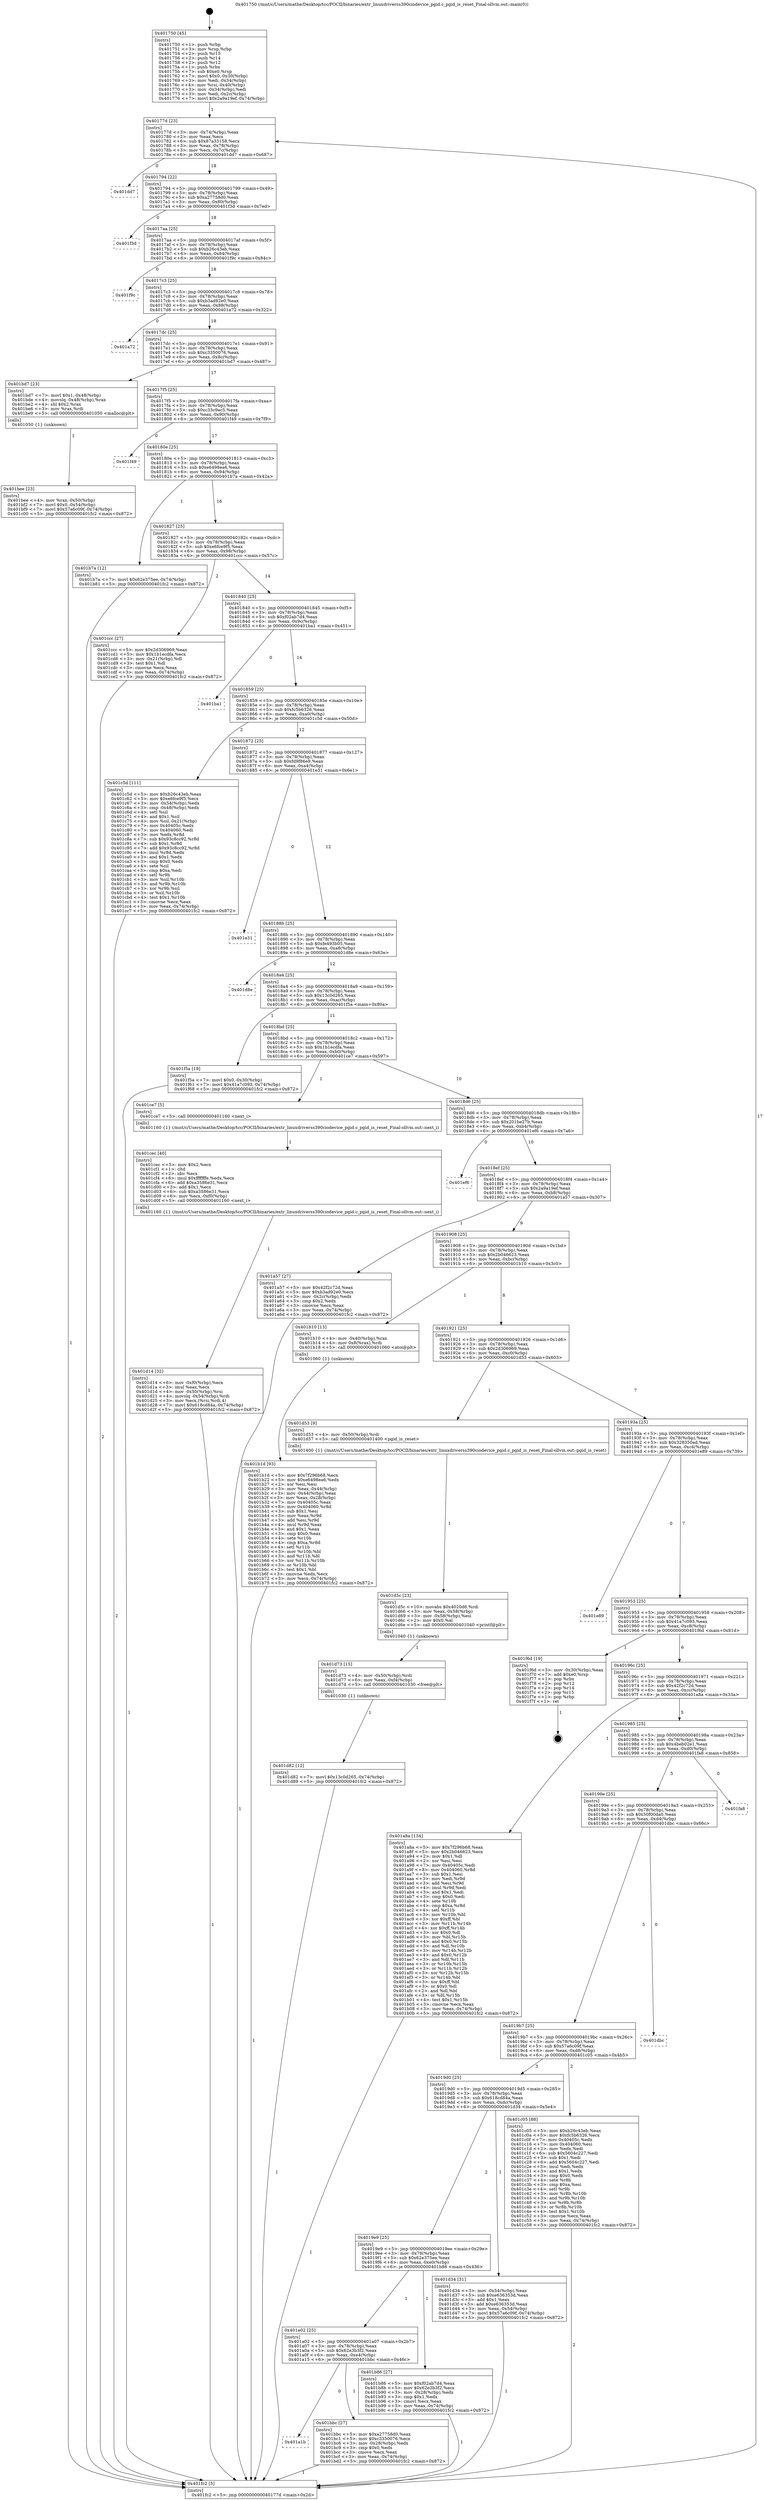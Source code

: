 digraph "0x401750" {
  label = "0x401750 (/mnt/c/Users/mathe/Desktop/tcc/POCII/binaries/extr_linuxdriverss390ciodevice_pgid.c_pgid_is_reset_Final-ollvm.out::main(0))"
  labelloc = "t"
  node[shape=record]

  Entry [label="",width=0.3,height=0.3,shape=circle,fillcolor=black,style=filled]
  "0x40177d" [label="{
     0x40177d [23]\l
     | [instrs]\l
     &nbsp;&nbsp;0x40177d \<+3\>: mov -0x74(%rbp),%eax\l
     &nbsp;&nbsp;0x401780 \<+2\>: mov %eax,%ecx\l
     &nbsp;&nbsp;0x401782 \<+6\>: sub $0x87a33158,%ecx\l
     &nbsp;&nbsp;0x401788 \<+3\>: mov %eax,-0x78(%rbp)\l
     &nbsp;&nbsp;0x40178b \<+3\>: mov %ecx,-0x7c(%rbp)\l
     &nbsp;&nbsp;0x40178e \<+6\>: je 0000000000401dd7 \<main+0x687\>\l
  }"]
  "0x401dd7" [label="{
     0x401dd7\l
  }", style=dashed]
  "0x401794" [label="{
     0x401794 [22]\l
     | [instrs]\l
     &nbsp;&nbsp;0x401794 \<+5\>: jmp 0000000000401799 \<main+0x49\>\l
     &nbsp;&nbsp;0x401799 \<+3\>: mov -0x78(%rbp),%eax\l
     &nbsp;&nbsp;0x40179c \<+5\>: sub $0xa27758d0,%eax\l
     &nbsp;&nbsp;0x4017a1 \<+3\>: mov %eax,-0x80(%rbp)\l
     &nbsp;&nbsp;0x4017a4 \<+6\>: je 0000000000401f3d \<main+0x7ed\>\l
  }"]
  Exit [label="",width=0.3,height=0.3,shape=circle,fillcolor=black,style=filled,peripheries=2]
  "0x401f3d" [label="{
     0x401f3d\l
  }", style=dashed]
  "0x4017aa" [label="{
     0x4017aa [25]\l
     | [instrs]\l
     &nbsp;&nbsp;0x4017aa \<+5\>: jmp 00000000004017af \<main+0x5f\>\l
     &nbsp;&nbsp;0x4017af \<+3\>: mov -0x78(%rbp),%eax\l
     &nbsp;&nbsp;0x4017b2 \<+5\>: sub $0xb26c43eb,%eax\l
     &nbsp;&nbsp;0x4017b7 \<+6\>: mov %eax,-0x84(%rbp)\l
     &nbsp;&nbsp;0x4017bd \<+6\>: je 0000000000401f9c \<main+0x84c\>\l
  }"]
  "0x401d82" [label="{
     0x401d82 [12]\l
     | [instrs]\l
     &nbsp;&nbsp;0x401d82 \<+7\>: movl $0x13c0d265,-0x74(%rbp)\l
     &nbsp;&nbsp;0x401d89 \<+5\>: jmp 0000000000401fc2 \<main+0x872\>\l
  }"]
  "0x401f9c" [label="{
     0x401f9c\l
  }", style=dashed]
  "0x4017c3" [label="{
     0x4017c3 [25]\l
     | [instrs]\l
     &nbsp;&nbsp;0x4017c3 \<+5\>: jmp 00000000004017c8 \<main+0x78\>\l
     &nbsp;&nbsp;0x4017c8 \<+3\>: mov -0x78(%rbp),%eax\l
     &nbsp;&nbsp;0x4017cb \<+5\>: sub $0xb3ad92e0,%eax\l
     &nbsp;&nbsp;0x4017d0 \<+6\>: mov %eax,-0x88(%rbp)\l
     &nbsp;&nbsp;0x4017d6 \<+6\>: je 0000000000401a72 \<main+0x322\>\l
  }"]
  "0x401d73" [label="{
     0x401d73 [15]\l
     | [instrs]\l
     &nbsp;&nbsp;0x401d73 \<+4\>: mov -0x50(%rbp),%rdi\l
     &nbsp;&nbsp;0x401d77 \<+6\>: mov %eax,-0xf4(%rbp)\l
     &nbsp;&nbsp;0x401d7d \<+5\>: call 0000000000401030 \<free@plt\>\l
     | [calls]\l
     &nbsp;&nbsp;0x401030 \{1\} (unknown)\l
  }"]
  "0x401a72" [label="{
     0x401a72\l
  }", style=dashed]
  "0x4017dc" [label="{
     0x4017dc [25]\l
     | [instrs]\l
     &nbsp;&nbsp;0x4017dc \<+5\>: jmp 00000000004017e1 \<main+0x91\>\l
     &nbsp;&nbsp;0x4017e1 \<+3\>: mov -0x78(%rbp),%eax\l
     &nbsp;&nbsp;0x4017e4 \<+5\>: sub $0xc3350076,%eax\l
     &nbsp;&nbsp;0x4017e9 \<+6\>: mov %eax,-0x8c(%rbp)\l
     &nbsp;&nbsp;0x4017ef \<+6\>: je 0000000000401bd7 \<main+0x487\>\l
  }"]
  "0x401d5c" [label="{
     0x401d5c [23]\l
     | [instrs]\l
     &nbsp;&nbsp;0x401d5c \<+10\>: movabs $0x4020d6,%rdi\l
     &nbsp;&nbsp;0x401d66 \<+3\>: mov %eax,-0x58(%rbp)\l
     &nbsp;&nbsp;0x401d69 \<+3\>: mov -0x58(%rbp),%esi\l
     &nbsp;&nbsp;0x401d6c \<+2\>: mov $0x0,%al\l
     &nbsp;&nbsp;0x401d6e \<+5\>: call 0000000000401040 \<printf@plt\>\l
     | [calls]\l
     &nbsp;&nbsp;0x401040 \{1\} (unknown)\l
  }"]
  "0x401bd7" [label="{
     0x401bd7 [23]\l
     | [instrs]\l
     &nbsp;&nbsp;0x401bd7 \<+7\>: movl $0x1,-0x48(%rbp)\l
     &nbsp;&nbsp;0x401bde \<+4\>: movslq -0x48(%rbp),%rax\l
     &nbsp;&nbsp;0x401be2 \<+4\>: shl $0x2,%rax\l
     &nbsp;&nbsp;0x401be6 \<+3\>: mov %rax,%rdi\l
     &nbsp;&nbsp;0x401be9 \<+5\>: call 0000000000401050 \<malloc@plt\>\l
     | [calls]\l
     &nbsp;&nbsp;0x401050 \{1\} (unknown)\l
  }"]
  "0x4017f5" [label="{
     0x4017f5 [25]\l
     | [instrs]\l
     &nbsp;&nbsp;0x4017f5 \<+5\>: jmp 00000000004017fa \<main+0xaa\>\l
     &nbsp;&nbsp;0x4017fa \<+3\>: mov -0x78(%rbp),%eax\l
     &nbsp;&nbsp;0x4017fd \<+5\>: sub $0xc33c9ac5,%eax\l
     &nbsp;&nbsp;0x401802 \<+6\>: mov %eax,-0x90(%rbp)\l
     &nbsp;&nbsp;0x401808 \<+6\>: je 0000000000401f49 \<main+0x7f9\>\l
  }"]
  "0x401d14" [label="{
     0x401d14 [32]\l
     | [instrs]\l
     &nbsp;&nbsp;0x401d14 \<+6\>: mov -0xf0(%rbp),%ecx\l
     &nbsp;&nbsp;0x401d1a \<+3\>: imul %eax,%ecx\l
     &nbsp;&nbsp;0x401d1d \<+4\>: mov -0x50(%rbp),%rsi\l
     &nbsp;&nbsp;0x401d21 \<+4\>: movslq -0x54(%rbp),%rdi\l
     &nbsp;&nbsp;0x401d25 \<+3\>: mov %ecx,(%rsi,%rdi,4)\l
     &nbsp;&nbsp;0x401d28 \<+7\>: movl $0x618cd84a,-0x74(%rbp)\l
     &nbsp;&nbsp;0x401d2f \<+5\>: jmp 0000000000401fc2 \<main+0x872\>\l
  }"]
  "0x401f49" [label="{
     0x401f49\l
  }", style=dashed]
  "0x40180e" [label="{
     0x40180e [25]\l
     | [instrs]\l
     &nbsp;&nbsp;0x40180e \<+5\>: jmp 0000000000401813 \<main+0xc3\>\l
     &nbsp;&nbsp;0x401813 \<+3\>: mov -0x78(%rbp),%eax\l
     &nbsp;&nbsp;0x401816 \<+5\>: sub $0xe6498ea6,%eax\l
     &nbsp;&nbsp;0x40181b \<+6\>: mov %eax,-0x94(%rbp)\l
     &nbsp;&nbsp;0x401821 \<+6\>: je 0000000000401b7a \<main+0x42a\>\l
  }"]
  "0x401cec" [label="{
     0x401cec [40]\l
     | [instrs]\l
     &nbsp;&nbsp;0x401cec \<+5\>: mov $0x2,%ecx\l
     &nbsp;&nbsp;0x401cf1 \<+1\>: cltd\l
     &nbsp;&nbsp;0x401cf2 \<+2\>: idiv %ecx\l
     &nbsp;&nbsp;0x401cf4 \<+6\>: imul $0xfffffffe,%edx,%ecx\l
     &nbsp;&nbsp;0x401cfa \<+6\>: add $0xa3586e31,%ecx\l
     &nbsp;&nbsp;0x401d00 \<+3\>: add $0x1,%ecx\l
     &nbsp;&nbsp;0x401d03 \<+6\>: sub $0xa3586e31,%ecx\l
     &nbsp;&nbsp;0x401d09 \<+6\>: mov %ecx,-0xf0(%rbp)\l
     &nbsp;&nbsp;0x401d0f \<+5\>: call 0000000000401160 \<next_i\>\l
     | [calls]\l
     &nbsp;&nbsp;0x401160 \{1\} (/mnt/c/Users/mathe/Desktop/tcc/POCII/binaries/extr_linuxdriverss390ciodevice_pgid.c_pgid_is_reset_Final-ollvm.out::next_i)\l
  }"]
  "0x401b7a" [label="{
     0x401b7a [12]\l
     | [instrs]\l
     &nbsp;&nbsp;0x401b7a \<+7\>: movl $0x62e375ee,-0x74(%rbp)\l
     &nbsp;&nbsp;0x401b81 \<+5\>: jmp 0000000000401fc2 \<main+0x872\>\l
  }"]
  "0x401827" [label="{
     0x401827 [25]\l
     | [instrs]\l
     &nbsp;&nbsp;0x401827 \<+5\>: jmp 000000000040182c \<main+0xdc\>\l
     &nbsp;&nbsp;0x40182c \<+3\>: mov -0x78(%rbp),%eax\l
     &nbsp;&nbsp;0x40182f \<+5\>: sub $0xe6fce9f5,%eax\l
     &nbsp;&nbsp;0x401834 \<+6\>: mov %eax,-0x98(%rbp)\l
     &nbsp;&nbsp;0x40183a \<+6\>: je 0000000000401ccc \<main+0x57c\>\l
  }"]
  "0x401bee" [label="{
     0x401bee [23]\l
     | [instrs]\l
     &nbsp;&nbsp;0x401bee \<+4\>: mov %rax,-0x50(%rbp)\l
     &nbsp;&nbsp;0x401bf2 \<+7\>: movl $0x0,-0x54(%rbp)\l
     &nbsp;&nbsp;0x401bf9 \<+7\>: movl $0x57a6c09f,-0x74(%rbp)\l
     &nbsp;&nbsp;0x401c00 \<+5\>: jmp 0000000000401fc2 \<main+0x872\>\l
  }"]
  "0x401ccc" [label="{
     0x401ccc [27]\l
     | [instrs]\l
     &nbsp;&nbsp;0x401ccc \<+5\>: mov $0x2d306969,%eax\l
     &nbsp;&nbsp;0x401cd1 \<+5\>: mov $0x1b1ecdfa,%ecx\l
     &nbsp;&nbsp;0x401cd6 \<+3\>: mov -0x21(%rbp),%dl\l
     &nbsp;&nbsp;0x401cd9 \<+3\>: test $0x1,%dl\l
     &nbsp;&nbsp;0x401cdc \<+3\>: cmovne %ecx,%eax\l
     &nbsp;&nbsp;0x401cdf \<+3\>: mov %eax,-0x74(%rbp)\l
     &nbsp;&nbsp;0x401ce2 \<+5\>: jmp 0000000000401fc2 \<main+0x872\>\l
  }"]
  "0x401840" [label="{
     0x401840 [25]\l
     | [instrs]\l
     &nbsp;&nbsp;0x401840 \<+5\>: jmp 0000000000401845 \<main+0xf5\>\l
     &nbsp;&nbsp;0x401845 \<+3\>: mov -0x78(%rbp),%eax\l
     &nbsp;&nbsp;0x401848 \<+5\>: sub $0xf02ab7d4,%eax\l
     &nbsp;&nbsp;0x40184d \<+6\>: mov %eax,-0x9c(%rbp)\l
     &nbsp;&nbsp;0x401853 \<+6\>: je 0000000000401ba1 \<main+0x451\>\l
  }"]
  "0x401a1b" [label="{
     0x401a1b\l
  }", style=dashed]
  "0x401ba1" [label="{
     0x401ba1\l
  }", style=dashed]
  "0x401859" [label="{
     0x401859 [25]\l
     | [instrs]\l
     &nbsp;&nbsp;0x401859 \<+5\>: jmp 000000000040185e \<main+0x10e\>\l
     &nbsp;&nbsp;0x40185e \<+3\>: mov -0x78(%rbp),%eax\l
     &nbsp;&nbsp;0x401861 \<+5\>: sub $0xfc5b6326,%eax\l
     &nbsp;&nbsp;0x401866 \<+6\>: mov %eax,-0xa0(%rbp)\l
     &nbsp;&nbsp;0x40186c \<+6\>: je 0000000000401c5d \<main+0x50d\>\l
  }"]
  "0x401bbc" [label="{
     0x401bbc [27]\l
     | [instrs]\l
     &nbsp;&nbsp;0x401bbc \<+5\>: mov $0xa27758d0,%eax\l
     &nbsp;&nbsp;0x401bc1 \<+5\>: mov $0xc3350076,%ecx\l
     &nbsp;&nbsp;0x401bc6 \<+3\>: mov -0x28(%rbp),%edx\l
     &nbsp;&nbsp;0x401bc9 \<+3\>: cmp $0x0,%edx\l
     &nbsp;&nbsp;0x401bcc \<+3\>: cmove %ecx,%eax\l
     &nbsp;&nbsp;0x401bcf \<+3\>: mov %eax,-0x74(%rbp)\l
     &nbsp;&nbsp;0x401bd2 \<+5\>: jmp 0000000000401fc2 \<main+0x872\>\l
  }"]
  "0x401c5d" [label="{
     0x401c5d [111]\l
     | [instrs]\l
     &nbsp;&nbsp;0x401c5d \<+5\>: mov $0xb26c43eb,%eax\l
     &nbsp;&nbsp;0x401c62 \<+5\>: mov $0xe6fce9f5,%ecx\l
     &nbsp;&nbsp;0x401c67 \<+3\>: mov -0x54(%rbp),%edx\l
     &nbsp;&nbsp;0x401c6a \<+3\>: cmp -0x48(%rbp),%edx\l
     &nbsp;&nbsp;0x401c6d \<+4\>: setl %sil\l
     &nbsp;&nbsp;0x401c71 \<+4\>: and $0x1,%sil\l
     &nbsp;&nbsp;0x401c75 \<+4\>: mov %sil,-0x21(%rbp)\l
     &nbsp;&nbsp;0x401c79 \<+7\>: mov 0x40405c,%edx\l
     &nbsp;&nbsp;0x401c80 \<+7\>: mov 0x404060,%edi\l
     &nbsp;&nbsp;0x401c87 \<+3\>: mov %edx,%r8d\l
     &nbsp;&nbsp;0x401c8a \<+7\>: sub $0x93c8cc92,%r8d\l
     &nbsp;&nbsp;0x401c91 \<+4\>: sub $0x1,%r8d\l
     &nbsp;&nbsp;0x401c95 \<+7\>: add $0x93c8cc92,%r8d\l
     &nbsp;&nbsp;0x401c9c \<+4\>: imul %r8d,%edx\l
     &nbsp;&nbsp;0x401ca0 \<+3\>: and $0x1,%edx\l
     &nbsp;&nbsp;0x401ca3 \<+3\>: cmp $0x0,%edx\l
     &nbsp;&nbsp;0x401ca6 \<+4\>: sete %sil\l
     &nbsp;&nbsp;0x401caa \<+3\>: cmp $0xa,%edi\l
     &nbsp;&nbsp;0x401cad \<+4\>: setl %r9b\l
     &nbsp;&nbsp;0x401cb1 \<+3\>: mov %sil,%r10b\l
     &nbsp;&nbsp;0x401cb4 \<+3\>: and %r9b,%r10b\l
     &nbsp;&nbsp;0x401cb7 \<+3\>: xor %r9b,%sil\l
     &nbsp;&nbsp;0x401cba \<+3\>: or %sil,%r10b\l
     &nbsp;&nbsp;0x401cbd \<+4\>: test $0x1,%r10b\l
     &nbsp;&nbsp;0x401cc1 \<+3\>: cmovne %ecx,%eax\l
     &nbsp;&nbsp;0x401cc4 \<+3\>: mov %eax,-0x74(%rbp)\l
     &nbsp;&nbsp;0x401cc7 \<+5\>: jmp 0000000000401fc2 \<main+0x872\>\l
  }"]
  "0x401872" [label="{
     0x401872 [25]\l
     | [instrs]\l
     &nbsp;&nbsp;0x401872 \<+5\>: jmp 0000000000401877 \<main+0x127\>\l
     &nbsp;&nbsp;0x401877 \<+3\>: mov -0x78(%rbp),%eax\l
     &nbsp;&nbsp;0x40187a \<+5\>: sub $0xfd9f86e9,%eax\l
     &nbsp;&nbsp;0x40187f \<+6\>: mov %eax,-0xa4(%rbp)\l
     &nbsp;&nbsp;0x401885 \<+6\>: je 0000000000401e31 \<main+0x6e1\>\l
  }"]
  "0x401a02" [label="{
     0x401a02 [25]\l
     | [instrs]\l
     &nbsp;&nbsp;0x401a02 \<+5\>: jmp 0000000000401a07 \<main+0x2b7\>\l
     &nbsp;&nbsp;0x401a07 \<+3\>: mov -0x78(%rbp),%eax\l
     &nbsp;&nbsp;0x401a0a \<+5\>: sub $0x62e3b3f2,%eax\l
     &nbsp;&nbsp;0x401a0f \<+6\>: mov %eax,-0xe4(%rbp)\l
     &nbsp;&nbsp;0x401a15 \<+6\>: je 0000000000401bbc \<main+0x46c\>\l
  }"]
  "0x401e31" [label="{
     0x401e31\l
  }", style=dashed]
  "0x40188b" [label="{
     0x40188b [25]\l
     | [instrs]\l
     &nbsp;&nbsp;0x40188b \<+5\>: jmp 0000000000401890 \<main+0x140\>\l
     &nbsp;&nbsp;0x401890 \<+3\>: mov -0x78(%rbp),%eax\l
     &nbsp;&nbsp;0x401893 \<+5\>: sub $0xfe493b05,%eax\l
     &nbsp;&nbsp;0x401898 \<+6\>: mov %eax,-0xa8(%rbp)\l
     &nbsp;&nbsp;0x40189e \<+6\>: je 0000000000401d8e \<main+0x63e\>\l
  }"]
  "0x401b86" [label="{
     0x401b86 [27]\l
     | [instrs]\l
     &nbsp;&nbsp;0x401b86 \<+5\>: mov $0xf02ab7d4,%eax\l
     &nbsp;&nbsp;0x401b8b \<+5\>: mov $0x62e3b3f2,%ecx\l
     &nbsp;&nbsp;0x401b90 \<+3\>: mov -0x28(%rbp),%edx\l
     &nbsp;&nbsp;0x401b93 \<+3\>: cmp $0x1,%edx\l
     &nbsp;&nbsp;0x401b96 \<+3\>: cmovl %ecx,%eax\l
     &nbsp;&nbsp;0x401b99 \<+3\>: mov %eax,-0x74(%rbp)\l
     &nbsp;&nbsp;0x401b9c \<+5\>: jmp 0000000000401fc2 \<main+0x872\>\l
  }"]
  "0x401d8e" [label="{
     0x401d8e\l
  }", style=dashed]
  "0x4018a4" [label="{
     0x4018a4 [25]\l
     | [instrs]\l
     &nbsp;&nbsp;0x4018a4 \<+5\>: jmp 00000000004018a9 \<main+0x159\>\l
     &nbsp;&nbsp;0x4018a9 \<+3\>: mov -0x78(%rbp),%eax\l
     &nbsp;&nbsp;0x4018ac \<+5\>: sub $0x13c0d265,%eax\l
     &nbsp;&nbsp;0x4018b1 \<+6\>: mov %eax,-0xac(%rbp)\l
     &nbsp;&nbsp;0x4018b7 \<+6\>: je 0000000000401f5a \<main+0x80a\>\l
  }"]
  "0x4019e9" [label="{
     0x4019e9 [25]\l
     | [instrs]\l
     &nbsp;&nbsp;0x4019e9 \<+5\>: jmp 00000000004019ee \<main+0x29e\>\l
     &nbsp;&nbsp;0x4019ee \<+3\>: mov -0x78(%rbp),%eax\l
     &nbsp;&nbsp;0x4019f1 \<+5\>: sub $0x62e375ee,%eax\l
     &nbsp;&nbsp;0x4019f6 \<+6\>: mov %eax,-0xe0(%rbp)\l
     &nbsp;&nbsp;0x4019fc \<+6\>: je 0000000000401b86 \<main+0x436\>\l
  }"]
  "0x401f5a" [label="{
     0x401f5a [19]\l
     | [instrs]\l
     &nbsp;&nbsp;0x401f5a \<+7\>: movl $0x0,-0x30(%rbp)\l
     &nbsp;&nbsp;0x401f61 \<+7\>: movl $0x41a7c093,-0x74(%rbp)\l
     &nbsp;&nbsp;0x401f68 \<+5\>: jmp 0000000000401fc2 \<main+0x872\>\l
  }"]
  "0x4018bd" [label="{
     0x4018bd [25]\l
     | [instrs]\l
     &nbsp;&nbsp;0x4018bd \<+5\>: jmp 00000000004018c2 \<main+0x172\>\l
     &nbsp;&nbsp;0x4018c2 \<+3\>: mov -0x78(%rbp),%eax\l
     &nbsp;&nbsp;0x4018c5 \<+5\>: sub $0x1b1ecdfa,%eax\l
     &nbsp;&nbsp;0x4018ca \<+6\>: mov %eax,-0xb0(%rbp)\l
     &nbsp;&nbsp;0x4018d0 \<+6\>: je 0000000000401ce7 \<main+0x597\>\l
  }"]
  "0x401d34" [label="{
     0x401d34 [31]\l
     | [instrs]\l
     &nbsp;&nbsp;0x401d34 \<+3\>: mov -0x54(%rbp),%eax\l
     &nbsp;&nbsp;0x401d37 \<+5\>: sub $0xe636353d,%eax\l
     &nbsp;&nbsp;0x401d3c \<+3\>: add $0x1,%eax\l
     &nbsp;&nbsp;0x401d3f \<+5\>: add $0xe636353d,%eax\l
     &nbsp;&nbsp;0x401d44 \<+3\>: mov %eax,-0x54(%rbp)\l
     &nbsp;&nbsp;0x401d47 \<+7\>: movl $0x57a6c09f,-0x74(%rbp)\l
     &nbsp;&nbsp;0x401d4e \<+5\>: jmp 0000000000401fc2 \<main+0x872\>\l
  }"]
  "0x401ce7" [label="{
     0x401ce7 [5]\l
     | [instrs]\l
     &nbsp;&nbsp;0x401ce7 \<+5\>: call 0000000000401160 \<next_i\>\l
     | [calls]\l
     &nbsp;&nbsp;0x401160 \{1\} (/mnt/c/Users/mathe/Desktop/tcc/POCII/binaries/extr_linuxdriverss390ciodevice_pgid.c_pgid_is_reset_Final-ollvm.out::next_i)\l
  }"]
  "0x4018d6" [label="{
     0x4018d6 [25]\l
     | [instrs]\l
     &nbsp;&nbsp;0x4018d6 \<+5\>: jmp 00000000004018db \<main+0x18b\>\l
     &nbsp;&nbsp;0x4018db \<+3\>: mov -0x78(%rbp),%eax\l
     &nbsp;&nbsp;0x4018de \<+5\>: sub $0x201be27b,%eax\l
     &nbsp;&nbsp;0x4018e3 \<+6\>: mov %eax,-0xb4(%rbp)\l
     &nbsp;&nbsp;0x4018e9 \<+6\>: je 0000000000401ef6 \<main+0x7a6\>\l
  }"]
  "0x4019d0" [label="{
     0x4019d0 [25]\l
     | [instrs]\l
     &nbsp;&nbsp;0x4019d0 \<+5\>: jmp 00000000004019d5 \<main+0x285\>\l
     &nbsp;&nbsp;0x4019d5 \<+3\>: mov -0x78(%rbp),%eax\l
     &nbsp;&nbsp;0x4019d8 \<+5\>: sub $0x618cd84a,%eax\l
     &nbsp;&nbsp;0x4019dd \<+6\>: mov %eax,-0xdc(%rbp)\l
     &nbsp;&nbsp;0x4019e3 \<+6\>: je 0000000000401d34 \<main+0x5e4\>\l
  }"]
  "0x401ef6" [label="{
     0x401ef6\l
  }", style=dashed]
  "0x4018ef" [label="{
     0x4018ef [25]\l
     | [instrs]\l
     &nbsp;&nbsp;0x4018ef \<+5\>: jmp 00000000004018f4 \<main+0x1a4\>\l
     &nbsp;&nbsp;0x4018f4 \<+3\>: mov -0x78(%rbp),%eax\l
     &nbsp;&nbsp;0x4018f7 \<+5\>: sub $0x2a9a19ef,%eax\l
     &nbsp;&nbsp;0x4018fc \<+6\>: mov %eax,-0xb8(%rbp)\l
     &nbsp;&nbsp;0x401902 \<+6\>: je 0000000000401a57 \<main+0x307\>\l
  }"]
  "0x401c05" [label="{
     0x401c05 [88]\l
     | [instrs]\l
     &nbsp;&nbsp;0x401c05 \<+5\>: mov $0xb26c43eb,%eax\l
     &nbsp;&nbsp;0x401c0a \<+5\>: mov $0xfc5b6326,%ecx\l
     &nbsp;&nbsp;0x401c0f \<+7\>: mov 0x40405c,%edx\l
     &nbsp;&nbsp;0x401c16 \<+7\>: mov 0x404060,%esi\l
     &nbsp;&nbsp;0x401c1d \<+2\>: mov %edx,%edi\l
     &nbsp;&nbsp;0x401c1f \<+6\>: sub $0x5604c227,%edi\l
     &nbsp;&nbsp;0x401c25 \<+3\>: sub $0x1,%edi\l
     &nbsp;&nbsp;0x401c28 \<+6\>: add $0x5604c227,%edi\l
     &nbsp;&nbsp;0x401c2e \<+3\>: imul %edi,%edx\l
     &nbsp;&nbsp;0x401c31 \<+3\>: and $0x1,%edx\l
     &nbsp;&nbsp;0x401c34 \<+3\>: cmp $0x0,%edx\l
     &nbsp;&nbsp;0x401c37 \<+4\>: sete %r8b\l
     &nbsp;&nbsp;0x401c3b \<+3\>: cmp $0xa,%esi\l
     &nbsp;&nbsp;0x401c3e \<+4\>: setl %r9b\l
     &nbsp;&nbsp;0x401c42 \<+3\>: mov %r8b,%r10b\l
     &nbsp;&nbsp;0x401c45 \<+3\>: and %r9b,%r10b\l
     &nbsp;&nbsp;0x401c48 \<+3\>: xor %r9b,%r8b\l
     &nbsp;&nbsp;0x401c4b \<+3\>: or %r8b,%r10b\l
     &nbsp;&nbsp;0x401c4e \<+4\>: test $0x1,%r10b\l
     &nbsp;&nbsp;0x401c52 \<+3\>: cmovne %ecx,%eax\l
     &nbsp;&nbsp;0x401c55 \<+3\>: mov %eax,-0x74(%rbp)\l
     &nbsp;&nbsp;0x401c58 \<+5\>: jmp 0000000000401fc2 \<main+0x872\>\l
  }"]
  "0x401a57" [label="{
     0x401a57 [27]\l
     | [instrs]\l
     &nbsp;&nbsp;0x401a57 \<+5\>: mov $0x42f2c72d,%eax\l
     &nbsp;&nbsp;0x401a5c \<+5\>: mov $0xb3ad92e0,%ecx\l
     &nbsp;&nbsp;0x401a61 \<+3\>: mov -0x2c(%rbp),%edx\l
     &nbsp;&nbsp;0x401a64 \<+3\>: cmp $0x2,%edx\l
     &nbsp;&nbsp;0x401a67 \<+3\>: cmovne %ecx,%eax\l
     &nbsp;&nbsp;0x401a6a \<+3\>: mov %eax,-0x74(%rbp)\l
     &nbsp;&nbsp;0x401a6d \<+5\>: jmp 0000000000401fc2 \<main+0x872\>\l
  }"]
  "0x401908" [label="{
     0x401908 [25]\l
     | [instrs]\l
     &nbsp;&nbsp;0x401908 \<+5\>: jmp 000000000040190d \<main+0x1bd\>\l
     &nbsp;&nbsp;0x40190d \<+3\>: mov -0x78(%rbp),%eax\l
     &nbsp;&nbsp;0x401910 \<+5\>: sub $0x2b046623,%eax\l
     &nbsp;&nbsp;0x401915 \<+6\>: mov %eax,-0xbc(%rbp)\l
     &nbsp;&nbsp;0x40191b \<+6\>: je 0000000000401b10 \<main+0x3c0\>\l
  }"]
  "0x401fc2" [label="{
     0x401fc2 [5]\l
     | [instrs]\l
     &nbsp;&nbsp;0x401fc2 \<+5\>: jmp 000000000040177d \<main+0x2d\>\l
  }"]
  "0x401750" [label="{
     0x401750 [45]\l
     | [instrs]\l
     &nbsp;&nbsp;0x401750 \<+1\>: push %rbp\l
     &nbsp;&nbsp;0x401751 \<+3\>: mov %rsp,%rbp\l
     &nbsp;&nbsp;0x401754 \<+2\>: push %r15\l
     &nbsp;&nbsp;0x401756 \<+2\>: push %r14\l
     &nbsp;&nbsp;0x401758 \<+2\>: push %r12\l
     &nbsp;&nbsp;0x40175a \<+1\>: push %rbx\l
     &nbsp;&nbsp;0x40175b \<+7\>: sub $0xe0,%rsp\l
     &nbsp;&nbsp;0x401762 \<+7\>: movl $0x0,-0x30(%rbp)\l
     &nbsp;&nbsp;0x401769 \<+3\>: mov %edi,-0x34(%rbp)\l
     &nbsp;&nbsp;0x40176c \<+4\>: mov %rsi,-0x40(%rbp)\l
     &nbsp;&nbsp;0x401770 \<+3\>: mov -0x34(%rbp),%edi\l
     &nbsp;&nbsp;0x401773 \<+3\>: mov %edi,-0x2c(%rbp)\l
     &nbsp;&nbsp;0x401776 \<+7\>: movl $0x2a9a19ef,-0x74(%rbp)\l
  }"]
  "0x4019b7" [label="{
     0x4019b7 [25]\l
     | [instrs]\l
     &nbsp;&nbsp;0x4019b7 \<+5\>: jmp 00000000004019bc \<main+0x26c\>\l
     &nbsp;&nbsp;0x4019bc \<+3\>: mov -0x78(%rbp),%eax\l
     &nbsp;&nbsp;0x4019bf \<+5\>: sub $0x57a6c09f,%eax\l
     &nbsp;&nbsp;0x4019c4 \<+6\>: mov %eax,-0xd8(%rbp)\l
     &nbsp;&nbsp;0x4019ca \<+6\>: je 0000000000401c05 \<main+0x4b5\>\l
  }"]
  "0x401b10" [label="{
     0x401b10 [13]\l
     | [instrs]\l
     &nbsp;&nbsp;0x401b10 \<+4\>: mov -0x40(%rbp),%rax\l
     &nbsp;&nbsp;0x401b14 \<+4\>: mov 0x8(%rax),%rdi\l
     &nbsp;&nbsp;0x401b18 \<+5\>: call 0000000000401060 \<atoi@plt\>\l
     | [calls]\l
     &nbsp;&nbsp;0x401060 \{1\} (unknown)\l
  }"]
  "0x401921" [label="{
     0x401921 [25]\l
     | [instrs]\l
     &nbsp;&nbsp;0x401921 \<+5\>: jmp 0000000000401926 \<main+0x1d6\>\l
     &nbsp;&nbsp;0x401926 \<+3\>: mov -0x78(%rbp),%eax\l
     &nbsp;&nbsp;0x401929 \<+5\>: sub $0x2d306969,%eax\l
     &nbsp;&nbsp;0x40192e \<+6\>: mov %eax,-0xc0(%rbp)\l
     &nbsp;&nbsp;0x401934 \<+6\>: je 0000000000401d53 \<main+0x603\>\l
  }"]
  "0x401dbc" [label="{
     0x401dbc\l
  }", style=dashed]
  "0x401d53" [label="{
     0x401d53 [9]\l
     | [instrs]\l
     &nbsp;&nbsp;0x401d53 \<+4\>: mov -0x50(%rbp),%rdi\l
     &nbsp;&nbsp;0x401d57 \<+5\>: call 0000000000401400 \<pgid_is_reset\>\l
     | [calls]\l
     &nbsp;&nbsp;0x401400 \{1\} (/mnt/c/Users/mathe/Desktop/tcc/POCII/binaries/extr_linuxdriverss390ciodevice_pgid.c_pgid_is_reset_Final-ollvm.out::pgid_is_reset)\l
  }"]
  "0x40193a" [label="{
     0x40193a [25]\l
     | [instrs]\l
     &nbsp;&nbsp;0x40193a \<+5\>: jmp 000000000040193f \<main+0x1ef\>\l
     &nbsp;&nbsp;0x40193f \<+3\>: mov -0x78(%rbp),%eax\l
     &nbsp;&nbsp;0x401942 \<+5\>: sub $0x328350ad,%eax\l
     &nbsp;&nbsp;0x401947 \<+6\>: mov %eax,-0xc4(%rbp)\l
     &nbsp;&nbsp;0x40194d \<+6\>: je 0000000000401e89 \<main+0x739\>\l
  }"]
  "0x40199e" [label="{
     0x40199e [25]\l
     | [instrs]\l
     &nbsp;&nbsp;0x40199e \<+5\>: jmp 00000000004019a3 \<main+0x253\>\l
     &nbsp;&nbsp;0x4019a3 \<+3\>: mov -0x78(%rbp),%eax\l
     &nbsp;&nbsp;0x4019a6 \<+5\>: sub $0x50f00da0,%eax\l
     &nbsp;&nbsp;0x4019ab \<+6\>: mov %eax,-0xd4(%rbp)\l
     &nbsp;&nbsp;0x4019b1 \<+6\>: je 0000000000401dbc \<main+0x66c\>\l
  }"]
  "0x401e89" [label="{
     0x401e89\l
  }", style=dashed]
  "0x401953" [label="{
     0x401953 [25]\l
     | [instrs]\l
     &nbsp;&nbsp;0x401953 \<+5\>: jmp 0000000000401958 \<main+0x208\>\l
     &nbsp;&nbsp;0x401958 \<+3\>: mov -0x78(%rbp),%eax\l
     &nbsp;&nbsp;0x40195b \<+5\>: sub $0x41a7c093,%eax\l
     &nbsp;&nbsp;0x401960 \<+6\>: mov %eax,-0xc8(%rbp)\l
     &nbsp;&nbsp;0x401966 \<+6\>: je 0000000000401f6d \<main+0x81d\>\l
  }"]
  "0x401fa8" [label="{
     0x401fa8\l
  }", style=dashed]
  "0x401f6d" [label="{
     0x401f6d [19]\l
     | [instrs]\l
     &nbsp;&nbsp;0x401f6d \<+3\>: mov -0x30(%rbp),%eax\l
     &nbsp;&nbsp;0x401f70 \<+7\>: add $0xe0,%rsp\l
     &nbsp;&nbsp;0x401f77 \<+1\>: pop %rbx\l
     &nbsp;&nbsp;0x401f78 \<+2\>: pop %r12\l
     &nbsp;&nbsp;0x401f7a \<+2\>: pop %r14\l
     &nbsp;&nbsp;0x401f7c \<+2\>: pop %r15\l
     &nbsp;&nbsp;0x401f7e \<+1\>: pop %rbp\l
     &nbsp;&nbsp;0x401f7f \<+1\>: ret\l
  }"]
  "0x40196c" [label="{
     0x40196c [25]\l
     | [instrs]\l
     &nbsp;&nbsp;0x40196c \<+5\>: jmp 0000000000401971 \<main+0x221\>\l
     &nbsp;&nbsp;0x401971 \<+3\>: mov -0x78(%rbp),%eax\l
     &nbsp;&nbsp;0x401974 \<+5\>: sub $0x42f2c72d,%eax\l
     &nbsp;&nbsp;0x401979 \<+6\>: mov %eax,-0xcc(%rbp)\l
     &nbsp;&nbsp;0x40197f \<+6\>: je 0000000000401a8a \<main+0x33a\>\l
  }"]
  "0x401b1d" [label="{
     0x401b1d [93]\l
     | [instrs]\l
     &nbsp;&nbsp;0x401b1d \<+5\>: mov $0x7f296b68,%ecx\l
     &nbsp;&nbsp;0x401b22 \<+5\>: mov $0xe6498ea6,%edx\l
     &nbsp;&nbsp;0x401b27 \<+2\>: xor %esi,%esi\l
     &nbsp;&nbsp;0x401b29 \<+3\>: mov %eax,-0x44(%rbp)\l
     &nbsp;&nbsp;0x401b2c \<+3\>: mov -0x44(%rbp),%eax\l
     &nbsp;&nbsp;0x401b2f \<+3\>: mov %eax,-0x28(%rbp)\l
     &nbsp;&nbsp;0x401b32 \<+7\>: mov 0x40405c,%eax\l
     &nbsp;&nbsp;0x401b39 \<+8\>: mov 0x404060,%r8d\l
     &nbsp;&nbsp;0x401b41 \<+3\>: sub $0x1,%esi\l
     &nbsp;&nbsp;0x401b44 \<+3\>: mov %eax,%r9d\l
     &nbsp;&nbsp;0x401b47 \<+3\>: add %esi,%r9d\l
     &nbsp;&nbsp;0x401b4a \<+4\>: imul %r9d,%eax\l
     &nbsp;&nbsp;0x401b4e \<+3\>: and $0x1,%eax\l
     &nbsp;&nbsp;0x401b51 \<+3\>: cmp $0x0,%eax\l
     &nbsp;&nbsp;0x401b54 \<+4\>: sete %r10b\l
     &nbsp;&nbsp;0x401b58 \<+4\>: cmp $0xa,%r8d\l
     &nbsp;&nbsp;0x401b5c \<+4\>: setl %r11b\l
     &nbsp;&nbsp;0x401b60 \<+3\>: mov %r10b,%bl\l
     &nbsp;&nbsp;0x401b63 \<+3\>: and %r11b,%bl\l
     &nbsp;&nbsp;0x401b66 \<+3\>: xor %r11b,%r10b\l
     &nbsp;&nbsp;0x401b69 \<+3\>: or %r10b,%bl\l
     &nbsp;&nbsp;0x401b6c \<+3\>: test $0x1,%bl\l
     &nbsp;&nbsp;0x401b6f \<+3\>: cmovne %edx,%ecx\l
     &nbsp;&nbsp;0x401b72 \<+3\>: mov %ecx,-0x74(%rbp)\l
     &nbsp;&nbsp;0x401b75 \<+5\>: jmp 0000000000401fc2 \<main+0x872\>\l
  }"]
  "0x401a8a" [label="{
     0x401a8a [134]\l
     | [instrs]\l
     &nbsp;&nbsp;0x401a8a \<+5\>: mov $0x7f296b68,%eax\l
     &nbsp;&nbsp;0x401a8f \<+5\>: mov $0x2b046623,%ecx\l
     &nbsp;&nbsp;0x401a94 \<+2\>: mov $0x1,%dl\l
     &nbsp;&nbsp;0x401a96 \<+2\>: xor %esi,%esi\l
     &nbsp;&nbsp;0x401a98 \<+7\>: mov 0x40405c,%edi\l
     &nbsp;&nbsp;0x401a9f \<+8\>: mov 0x404060,%r8d\l
     &nbsp;&nbsp;0x401aa7 \<+3\>: sub $0x1,%esi\l
     &nbsp;&nbsp;0x401aaa \<+3\>: mov %edi,%r9d\l
     &nbsp;&nbsp;0x401aad \<+3\>: add %esi,%r9d\l
     &nbsp;&nbsp;0x401ab0 \<+4\>: imul %r9d,%edi\l
     &nbsp;&nbsp;0x401ab4 \<+3\>: and $0x1,%edi\l
     &nbsp;&nbsp;0x401ab7 \<+3\>: cmp $0x0,%edi\l
     &nbsp;&nbsp;0x401aba \<+4\>: sete %r10b\l
     &nbsp;&nbsp;0x401abe \<+4\>: cmp $0xa,%r8d\l
     &nbsp;&nbsp;0x401ac2 \<+4\>: setl %r11b\l
     &nbsp;&nbsp;0x401ac6 \<+3\>: mov %r10b,%bl\l
     &nbsp;&nbsp;0x401ac9 \<+3\>: xor $0xff,%bl\l
     &nbsp;&nbsp;0x401acc \<+3\>: mov %r11b,%r14b\l
     &nbsp;&nbsp;0x401acf \<+4\>: xor $0xff,%r14b\l
     &nbsp;&nbsp;0x401ad3 \<+3\>: xor $0x0,%dl\l
     &nbsp;&nbsp;0x401ad6 \<+3\>: mov %bl,%r15b\l
     &nbsp;&nbsp;0x401ad9 \<+4\>: and $0x0,%r15b\l
     &nbsp;&nbsp;0x401add \<+3\>: and %dl,%r10b\l
     &nbsp;&nbsp;0x401ae0 \<+3\>: mov %r14b,%r12b\l
     &nbsp;&nbsp;0x401ae3 \<+4\>: and $0x0,%r12b\l
     &nbsp;&nbsp;0x401ae7 \<+3\>: and %dl,%r11b\l
     &nbsp;&nbsp;0x401aea \<+3\>: or %r10b,%r15b\l
     &nbsp;&nbsp;0x401aed \<+3\>: or %r11b,%r12b\l
     &nbsp;&nbsp;0x401af0 \<+3\>: xor %r12b,%r15b\l
     &nbsp;&nbsp;0x401af3 \<+3\>: or %r14b,%bl\l
     &nbsp;&nbsp;0x401af6 \<+3\>: xor $0xff,%bl\l
     &nbsp;&nbsp;0x401af9 \<+3\>: or $0x0,%dl\l
     &nbsp;&nbsp;0x401afc \<+2\>: and %dl,%bl\l
     &nbsp;&nbsp;0x401afe \<+3\>: or %bl,%r15b\l
     &nbsp;&nbsp;0x401b01 \<+4\>: test $0x1,%r15b\l
     &nbsp;&nbsp;0x401b05 \<+3\>: cmovne %ecx,%eax\l
     &nbsp;&nbsp;0x401b08 \<+3\>: mov %eax,-0x74(%rbp)\l
     &nbsp;&nbsp;0x401b0b \<+5\>: jmp 0000000000401fc2 \<main+0x872\>\l
  }"]
  "0x401985" [label="{
     0x401985 [25]\l
     | [instrs]\l
     &nbsp;&nbsp;0x401985 \<+5\>: jmp 000000000040198a \<main+0x23a\>\l
     &nbsp;&nbsp;0x40198a \<+3\>: mov -0x78(%rbp),%eax\l
     &nbsp;&nbsp;0x40198d \<+5\>: sub $0x4beb02e1,%eax\l
     &nbsp;&nbsp;0x401992 \<+6\>: mov %eax,-0xd0(%rbp)\l
     &nbsp;&nbsp;0x401998 \<+6\>: je 0000000000401fa8 \<main+0x858\>\l
  }"]
  Entry -> "0x401750" [label=" 1"]
  "0x40177d" -> "0x401dd7" [label=" 0"]
  "0x40177d" -> "0x401794" [label=" 18"]
  "0x401f6d" -> Exit [label=" 1"]
  "0x401794" -> "0x401f3d" [label=" 0"]
  "0x401794" -> "0x4017aa" [label=" 18"]
  "0x401f5a" -> "0x401fc2" [label=" 1"]
  "0x4017aa" -> "0x401f9c" [label=" 0"]
  "0x4017aa" -> "0x4017c3" [label=" 18"]
  "0x401d82" -> "0x401fc2" [label=" 1"]
  "0x4017c3" -> "0x401a72" [label=" 0"]
  "0x4017c3" -> "0x4017dc" [label=" 18"]
  "0x401d73" -> "0x401d82" [label=" 1"]
  "0x4017dc" -> "0x401bd7" [label=" 1"]
  "0x4017dc" -> "0x4017f5" [label=" 17"]
  "0x401d5c" -> "0x401d73" [label=" 1"]
  "0x4017f5" -> "0x401f49" [label=" 0"]
  "0x4017f5" -> "0x40180e" [label=" 17"]
  "0x401d53" -> "0x401d5c" [label=" 1"]
  "0x40180e" -> "0x401b7a" [label=" 1"]
  "0x40180e" -> "0x401827" [label=" 16"]
  "0x401d34" -> "0x401fc2" [label=" 1"]
  "0x401827" -> "0x401ccc" [label=" 2"]
  "0x401827" -> "0x401840" [label=" 14"]
  "0x401d14" -> "0x401fc2" [label=" 1"]
  "0x401840" -> "0x401ba1" [label=" 0"]
  "0x401840" -> "0x401859" [label=" 14"]
  "0x401cec" -> "0x401d14" [label=" 1"]
  "0x401859" -> "0x401c5d" [label=" 2"]
  "0x401859" -> "0x401872" [label=" 12"]
  "0x401ce7" -> "0x401cec" [label=" 1"]
  "0x401872" -> "0x401e31" [label=" 0"]
  "0x401872" -> "0x40188b" [label=" 12"]
  "0x401c5d" -> "0x401fc2" [label=" 2"]
  "0x40188b" -> "0x401d8e" [label=" 0"]
  "0x40188b" -> "0x4018a4" [label=" 12"]
  "0x401c05" -> "0x401fc2" [label=" 2"]
  "0x4018a4" -> "0x401f5a" [label=" 1"]
  "0x4018a4" -> "0x4018bd" [label=" 11"]
  "0x401bd7" -> "0x401bee" [label=" 1"]
  "0x4018bd" -> "0x401ce7" [label=" 1"]
  "0x4018bd" -> "0x4018d6" [label=" 10"]
  "0x401bbc" -> "0x401fc2" [label=" 1"]
  "0x4018d6" -> "0x401ef6" [label=" 0"]
  "0x4018d6" -> "0x4018ef" [label=" 10"]
  "0x401a02" -> "0x401bbc" [label=" 1"]
  "0x4018ef" -> "0x401a57" [label=" 1"]
  "0x4018ef" -> "0x401908" [label=" 9"]
  "0x401a57" -> "0x401fc2" [label=" 1"]
  "0x401750" -> "0x40177d" [label=" 1"]
  "0x401fc2" -> "0x40177d" [label=" 17"]
  "0x401ccc" -> "0x401fc2" [label=" 2"]
  "0x401908" -> "0x401b10" [label=" 1"]
  "0x401908" -> "0x401921" [label=" 8"]
  "0x4019e9" -> "0x401a02" [label=" 1"]
  "0x401921" -> "0x401d53" [label=" 1"]
  "0x401921" -> "0x40193a" [label=" 7"]
  "0x4019e9" -> "0x401b86" [label=" 1"]
  "0x40193a" -> "0x401e89" [label=" 0"]
  "0x40193a" -> "0x401953" [label=" 7"]
  "0x4019d0" -> "0x4019e9" [label=" 2"]
  "0x401953" -> "0x401f6d" [label=" 1"]
  "0x401953" -> "0x40196c" [label=" 6"]
  "0x4019d0" -> "0x401d34" [label=" 1"]
  "0x40196c" -> "0x401a8a" [label=" 1"]
  "0x40196c" -> "0x401985" [label=" 5"]
  "0x401a8a" -> "0x401fc2" [label=" 1"]
  "0x401b10" -> "0x401b1d" [label=" 1"]
  "0x401b1d" -> "0x401fc2" [label=" 1"]
  "0x401b7a" -> "0x401fc2" [label=" 1"]
  "0x401a02" -> "0x401a1b" [label=" 0"]
  "0x401985" -> "0x401fa8" [label=" 0"]
  "0x401985" -> "0x40199e" [label=" 5"]
  "0x401bee" -> "0x401fc2" [label=" 1"]
  "0x40199e" -> "0x401dbc" [label=" 0"]
  "0x40199e" -> "0x4019b7" [label=" 5"]
  "0x401b86" -> "0x401fc2" [label=" 1"]
  "0x4019b7" -> "0x401c05" [label=" 2"]
  "0x4019b7" -> "0x4019d0" [label=" 3"]
}
